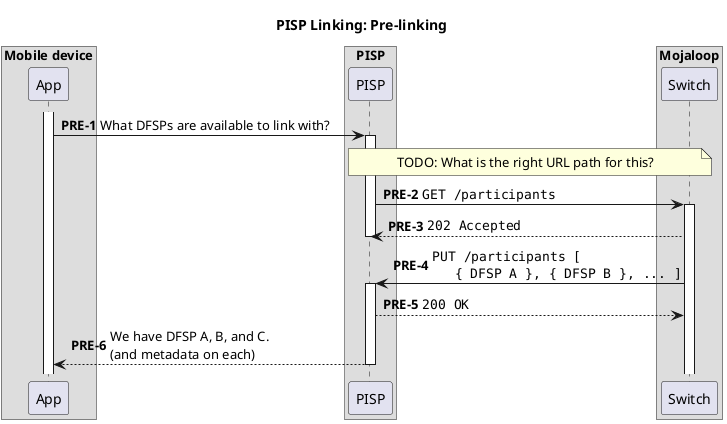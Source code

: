 @startuml

title PISP Linking: Pre-linking

box "Mobile device"
    participant App
end box

box "PISP"
    participant PISP
end box

box "Mojaloop"
    participant Switch
end box

autonumber 1 "<b>PRE-#</b>"
activate App
App -> PISP ++: What DFSPs are available to link with?

note over PISP, Switch
  TODO: What is the right URL path for this?
end note

PISP -> Switch ++: ""GET /participants""
Switch --> PISP: ""202 Accepted""
deactivate PISP

Switch -> PISP ++: ""PUT /participants [""\n\
  ""  { DFSP A }, { DFSP B }, ... ]""
PISP --> Switch: ""200 OK""

PISP --> App --: We have DFSP A, B, and C.\n(and metadata on each)

@enduml
